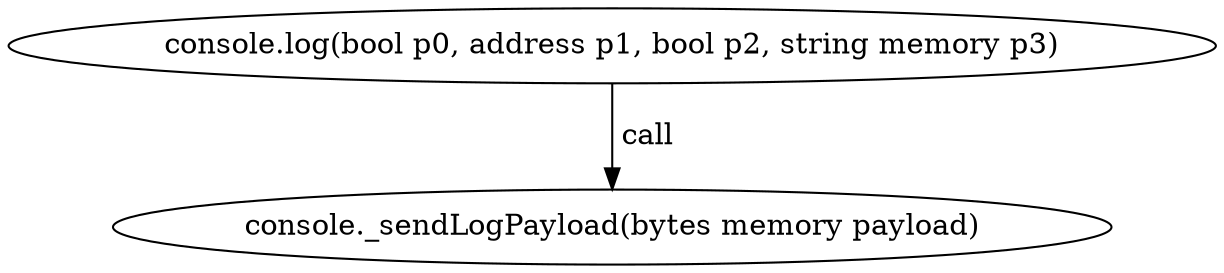 digraph "" {
	graph [bb="0,0,488.75,124.8"];
	node [label="\N"];
	"console.log(bool p0, address p1, bool p2, string memory p3)"	 [height=0.5,
		pos="244.38,106.8",
		width=6.7882];
	"console._sendLogPayload(bytes memory payload)"	 [height=0.5,
		pos="244.38,18",
		width=5.7372];
	"console.log(bool p0, address p1, bool p2, string memory p3)" -> "console._sendLogPayload(bytes memory payload)" [key=call,
	label=" call",
	lp="256.23,62.4",
	pos="e,244.38,36.072 244.38,88.401 244.38,76.295 244.38,60.208 244.38,46.467"];
}
digraph "" {
	graph [bb="0,0,488.75,124.8"];
	node [label="\N"];
	"console.log(bool p0, address p1, bool p2, string memory p3)"	 [height=0.5,
		pos="244.38,106.8",
		width=6.7882];
	"console._sendLogPayload(bytes memory payload)"	 [height=0.5,
		pos="244.38,18",
		width=5.7372];
	"console.log(bool p0, address p1, bool p2, string memory p3)" -> "console._sendLogPayload(bytes memory payload)" [key=call,
	label=" call",
	lp="256.23,62.4",
	pos="e,244.38,36.072 244.38,88.401 244.38,76.295 244.38,60.208 244.38,46.467"];
}
